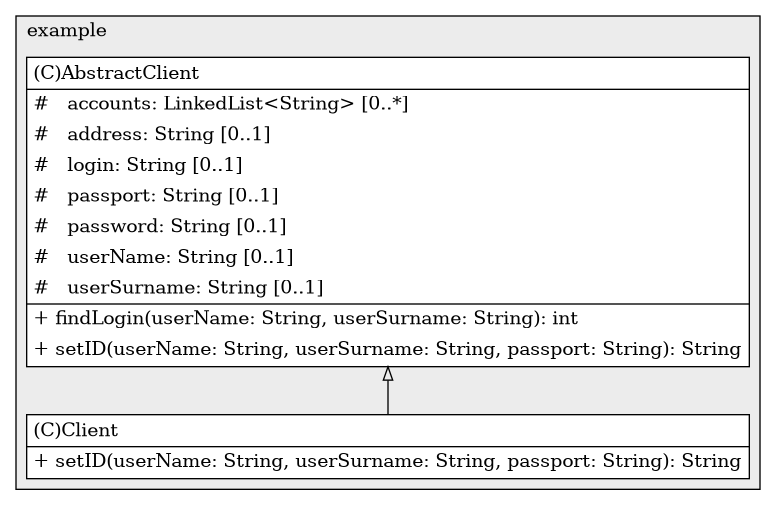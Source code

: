 @startuml

/' diagram meta data start
config=StructureConfiguration;
{
  "projectClassification": {
    "searchMode": "OpenProject", // OpenProject, AllProjects
    "includedProjects": "",
    "pathEndKeywords": "*.impl",
    "isClientPath": "",
    "isClientName": "",
    "isTestPath": "",
    "isTestName": "",
    "isMappingPath": "",
    "isMappingName": "",
    "isDataAccessPath": "",
    "isDataAccessName": "",
    "isDataStructurePath": "",
    "isDataStructureName": "",
    "isInterfaceStructuresPath": "",
    "isInterfaceStructuresName": "",
    "isEntryPointPath": "",
    "isEntryPointName": "",
    "treatFinalFieldsAsMandatory": false
  },
  "graphRestriction": {
    "classPackageExcludeFilter": "",
    "classPackageIncludeFilter": "",
    "classNameExcludeFilter": "",
    "classNameIncludeFilter": "",
    "methodNameExcludeFilter": "",
    "methodNameIncludeFilter": "",
    "removeByInheritance": "", // inheritance/annotation based filtering is done in a second step
    "removeByAnnotation": "",
    "removeByClassPackage": "", // cleanup the graph after inheritance/annotation based filtering is done
    "removeByClassName": "",
    "cutMappings": false,
    "cutEnum": true,
    "cutTests": true,
    "cutClient": true,
    "cutDataAccess": false,
    "cutInterfaceStructures": false,
    "cutDataStructures": false,
    "cutGetterAndSetter": true,
    "cutConstructors": true
  },
  "graphTraversal": {
    "forwardDepth": 6,
    "backwardDepth": 6,
    "classPackageExcludeFilter": "",
    "classPackageIncludeFilter": "",
    "classNameExcludeFilter": "",
    "classNameIncludeFilter": "",
    "methodNameExcludeFilter": "",
    "methodNameIncludeFilter": "",
    "hideMappings": false,
    "hideDataStructures": false,
    "hidePrivateMethods": true,
    "hideInterfaceCalls": true, // indirection: implementation -> interface (is hidden) -> implementation
    "onlyShowApplicationEntryPoints": false, // root node is included
    "useMethodCallsForStructureDiagram": "ForwardOnly" // ForwardOnly, BothDirections, No
  },
  "details": {
    "aggregation": "GroupByClass", // ByClass, GroupByClass, None
    "showClassGenericTypes": true,
    "showMethods": true,
    "showMethodParameterNames": true,
    "showMethodParameterTypes": true,
    "showMethodReturnType": true,
    "showPackageLevels": 2,
    "showDetailedClassStructure": true
  },
  "rootClass": "org.example.AbstractClient",
  "extensionCallbackMethod": "" // qualified.class.name#methodName - signature: public static String method(String)
}
diagram meta data end '/



digraph g {
    rankdir="TB"
    splines=polyline
    

'nodes 
subgraph cluster_1322970774 { 
   	label=example
	labeljust=l
	fillcolor="#ececec"
	style=filled
   
   AbstractClient1526836320[
	label=<<TABLE BORDER="1" CELLBORDER="0" CELLPADDING="4" CELLSPACING="0">
<TR><TD ALIGN="LEFT" >(C)AbstractClient</TD></TR>
<HR/>
<TR><TD ALIGN="LEFT" >#   accounts: LinkedList&lt;String&gt; [0..*]</TD></TR>
<TR><TD ALIGN="LEFT" >#   address: String [0..1]</TD></TR>
<TR><TD ALIGN="LEFT" >#   login: String [0..1]</TD></TR>
<TR><TD ALIGN="LEFT" >#   passport: String [0..1]</TD></TR>
<TR><TD ALIGN="LEFT" >#   password: String [0..1]</TD></TR>
<TR><TD ALIGN="LEFT" >#   userName: String [0..1]</TD></TR>
<TR><TD ALIGN="LEFT" >#   userSurname: String [0..1]</TD></TR>
<HR/>
<TR><TD ALIGN="LEFT" >+ findLogin(userName: String, userSurname: String): int</TD></TR>
<TR><TD ALIGN="LEFT" >+ setID(userName: String, userSurname: String, passport: String): String</TD></TR>
</TABLE>>
	style=filled
	margin=0
	shape=plaintext
	fillcolor="#FFFFFF"
];

Client1526836320[
	label=<<TABLE BORDER="1" CELLBORDER="0" CELLPADDING="4" CELLSPACING="0">
<TR><TD ALIGN="LEFT" >(C)Client</TD></TR>
<HR/>
<TR><TD ALIGN="LEFT" >+ setID(userName: String, userSurname: String, passport: String): String</TD></TR>
</TABLE>>
	style=filled
	margin=0
	shape=plaintext
	fillcolor="#FFFFFF"
];
} 

'edges    
AbstractClient1526836320 -> Client1526836320[arrowhead=none, arrowtail=empty, dir=both];
    
}
@enduml
